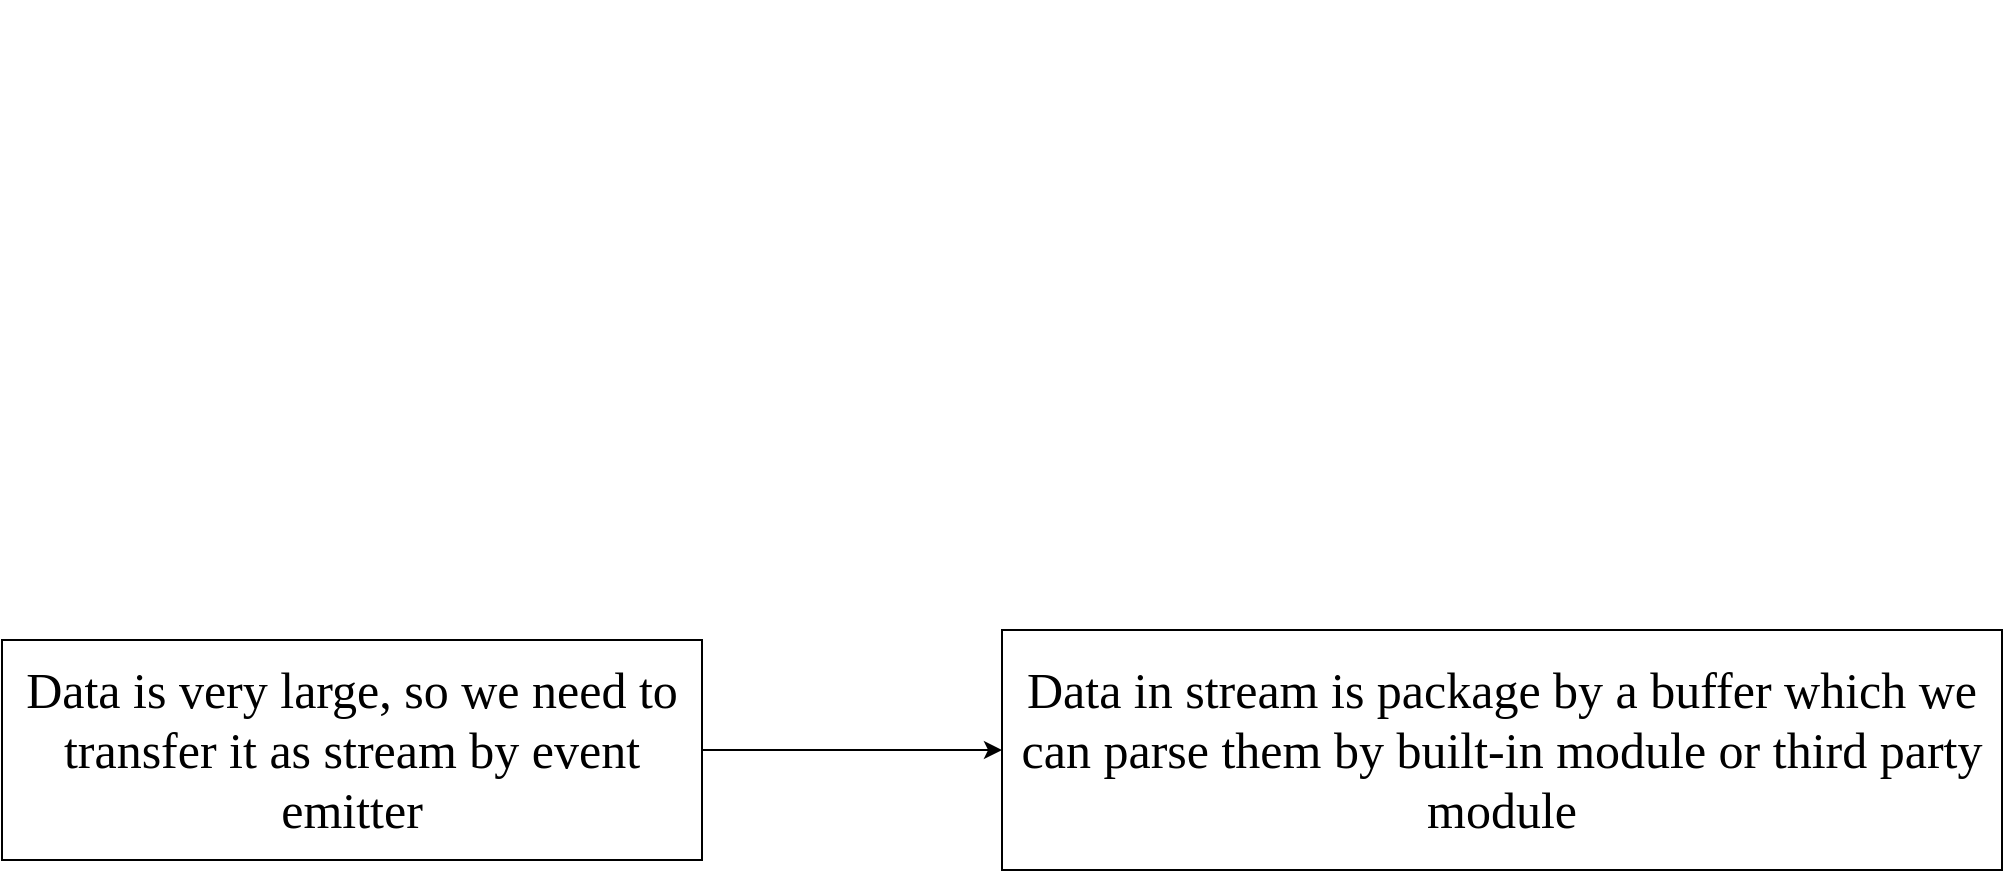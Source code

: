 <mxfile version="17.2.5" type="github"><diagram id="hE01IFop1IBD-DR0Vh8y" name="Data Stream"><mxGraphModel dx="1997" dy="1073" grid="1" gridSize="10" guides="1" tooltips="1" connect="1" arrows="1" fold="1" page="1" pageScale="1" pageWidth="850" pageHeight="1100" math="0" shadow="0"><root><mxCell id="0"/><mxCell id="1" parent="0"/><mxCell id="OYFWDPGnAWsZwV81HNKP-2" value="" style="shape=image;verticalLabelPosition=bottom;labelBackgroundColor=default;verticalAlign=top;aspect=fixed;imageAspect=0;image=https://i.ytimg.com/vi/GlybFFMXXmQ/maxresdefault.jpg;" vertex="1" parent="1"><mxGeometry x="270" y="250" width="520" height="293" as="geometry"/></mxCell><mxCell id="OYFWDPGnAWsZwV81HNKP-6" style="edgeStyle=orthogonalEdgeStyle;rounded=0;orthogonalLoop=1;jettySize=auto;html=1;fontFamily=Comfortaa;fontSource=https%3A%2F%2Ffonts.googleapis.com%2Fcss%3Ffamily%3DComfortaa;fontSize=25;" edge="1" parent="1" source="OYFWDPGnAWsZwV81HNKP-4" target="OYFWDPGnAWsZwV81HNKP-5"><mxGeometry relative="1" as="geometry"/></mxCell><mxCell id="OYFWDPGnAWsZwV81HNKP-4" value="Data is very large, so we need to transfer it as stream by event emitter" style="rounded=0;whiteSpace=wrap;html=1;fontFamily=Comfortaa;fontSource=https%3A%2F%2Ffonts.googleapis.com%2Fcss%3Ffamily%3DComfortaa;fontSize=25;" vertex="1" parent="1"><mxGeometry x="70" y="570" width="350" height="110" as="geometry"/></mxCell><mxCell id="OYFWDPGnAWsZwV81HNKP-5" value="Data in stream is package by a buffer which we can parse them by built-in module or third party module" style="rounded=0;whiteSpace=wrap;html=1;fontFamily=Comfortaa;fontSource=https%3A%2F%2Ffonts.googleapis.com%2Fcss%3Ffamily%3DComfortaa;fontSize=25;" vertex="1" parent="1"><mxGeometry x="570" y="565" width="500" height="120" as="geometry"/></mxCell></root></mxGraphModel></diagram></mxfile>